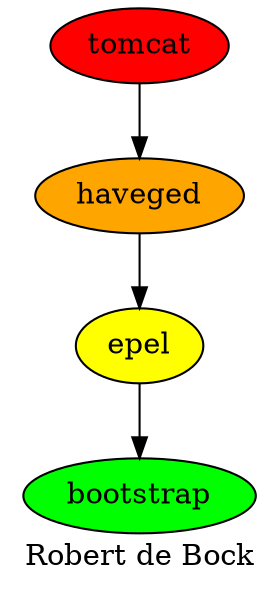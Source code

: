 
digraph PhiloDilemma {
  label = "Robert de Bock" ;
  overlap=false
  {
    bootstrap [fillcolor=green style=filled]
    epel [fillcolor=yellow style=filled]
    haveged [fillcolor=orange style=filled]
    tomcat [fillcolor=red style=filled]
  }
  epel -> bootstrap
  haveged -> epel
  tomcat -> haveged
}
